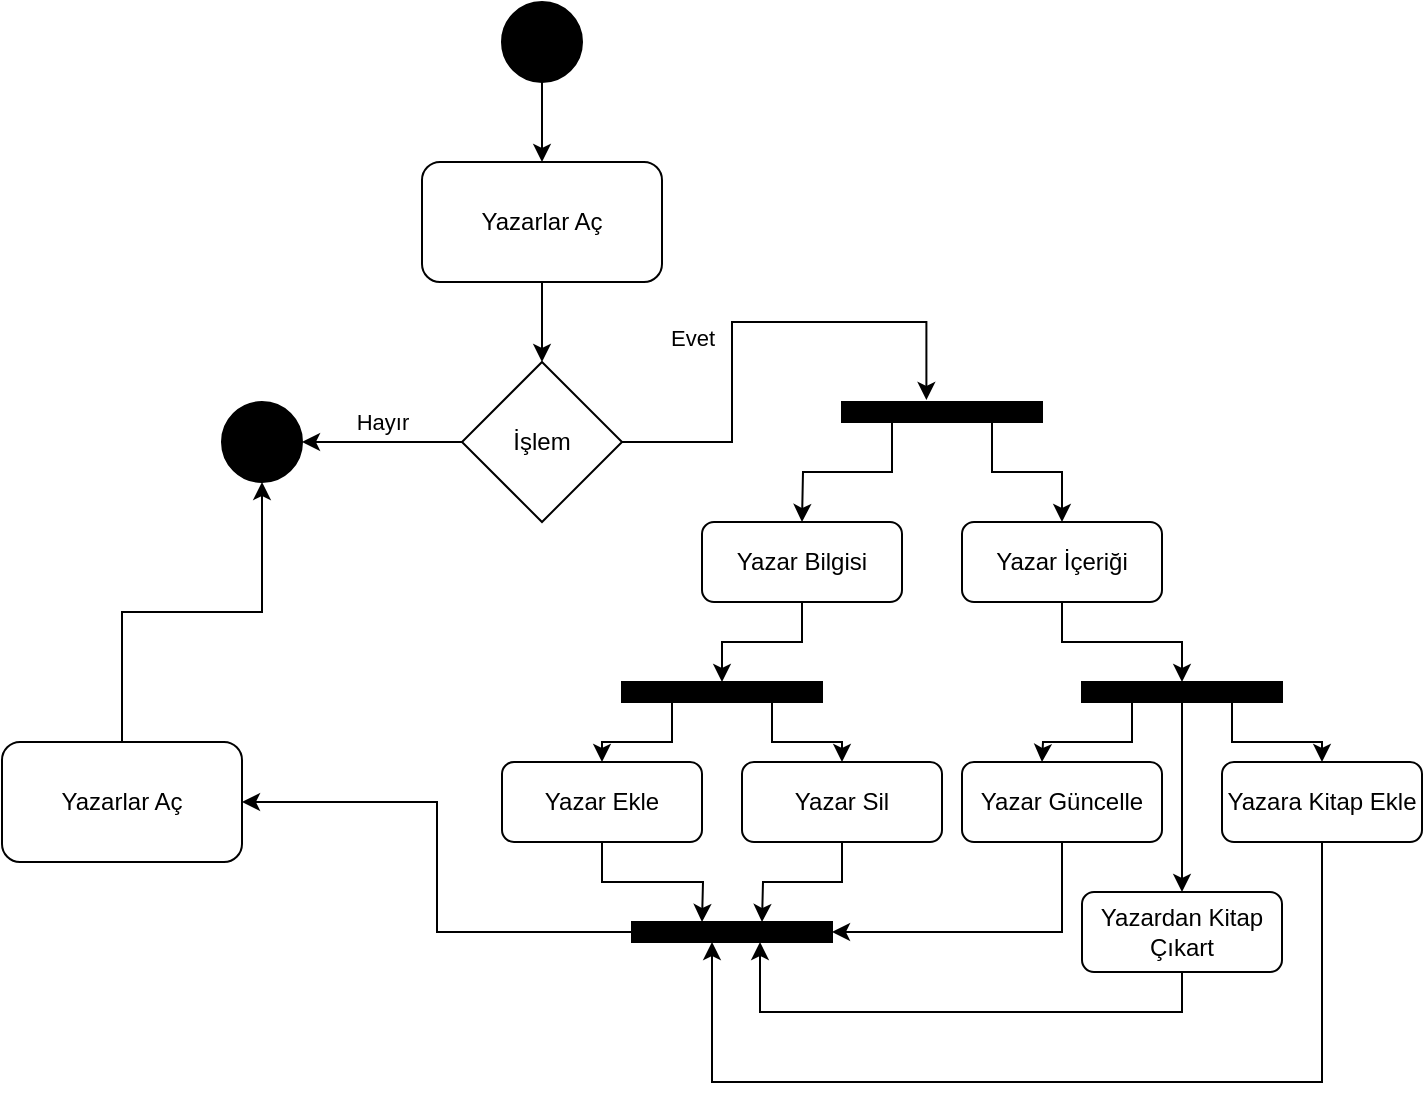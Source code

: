 <mxfile version="14.7.3" type="github">
  <diagram name="Page-1" id="0783ab3e-0a74-02c8-0abd-f7b4e66b4bec">
    <mxGraphModel dx="946" dy="645" grid="1" gridSize="10" guides="1" tooltips="1" connect="1" arrows="1" fold="1" page="1" pageScale="1" pageWidth="850" pageHeight="1100" background="none" math="0" shadow="0">
      <root>
        <mxCell id="0" />
        <mxCell id="1" parent="0" />
        <mxCell id="TJGfaBOr8FEHoOE4iaZq-2" style="edgeStyle=orthogonalEdgeStyle;rounded=0;orthogonalLoop=1;jettySize=auto;html=1;exitX=0.5;exitY=1;exitDx=0;exitDy=0;entryX=0.5;entryY=0;entryDx=0;entryDy=0;strokeColor=#000000;" edge="1" parent="1" source="60571a20871a0731-4" target="TJGfaBOr8FEHoOE4iaZq-1">
          <mxGeometry relative="1" as="geometry" />
        </mxCell>
        <mxCell id="60571a20871a0731-4" value="" style="ellipse;whiteSpace=wrap;html=1;rounded=0;shadow=0;comic=0;labelBackgroundColor=none;strokeWidth=1;fillColor=#000000;fontFamily=Verdana;fontSize=12;align=center;" parent="1" vertex="1">
          <mxGeometry x="360" y="30" width="40" height="40" as="geometry" />
        </mxCell>
        <mxCell id="TJGfaBOr8FEHoOE4iaZq-5" style="edgeStyle=orthogonalEdgeStyle;rounded=0;orthogonalLoop=1;jettySize=auto;html=1;exitX=0.5;exitY=1;exitDx=0;exitDy=0;strokeColor=#000000;" edge="1" parent="1" source="TJGfaBOr8FEHoOE4iaZq-1" target="TJGfaBOr8FEHoOE4iaZq-4">
          <mxGeometry relative="1" as="geometry" />
        </mxCell>
        <mxCell id="TJGfaBOr8FEHoOE4iaZq-1" value="Yazarlar Aç" style="rounded=1;whiteSpace=wrap;html=1;" vertex="1" parent="1">
          <mxGeometry x="320" y="110" width="120" height="60" as="geometry" />
        </mxCell>
        <mxCell id="TJGfaBOr8FEHoOE4iaZq-7" value="Evet" style="edgeStyle=orthogonalEdgeStyle;rounded=0;orthogonalLoop=1;jettySize=auto;html=1;exitX=1;exitY=0.5;exitDx=0;exitDy=0;strokeColor=#000000;entryX=0.422;entryY=-0.1;entryDx=0;entryDy=0;entryPerimeter=0;" edge="1" parent="1" source="TJGfaBOr8FEHoOE4iaZq-4" target="TJGfaBOr8FEHoOE4iaZq-8">
          <mxGeometry x="-0.143" y="20" relative="1" as="geometry">
            <mxPoint x="520" y="250" as="targetPoint" />
            <mxPoint as="offset" />
          </mxGeometry>
        </mxCell>
        <mxCell id="TJGfaBOr8FEHoOE4iaZq-10" value="Hayır" style="edgeStyle=orthogonalEdgeStyle;rounded=0;orthogonalLoop=1;jettySize=auto;html=1;exitX=0;exitY=0.5;exitDx=0;exitDy=0;strokeColor=#000000;entryX=1;entryY=0.5;entryDx=0;entryDy=0;" edge="1" parent="1" source="TJGfaBOr8FEHoOE4iaZq-4" target="TJGfaBOr8FEHoOE4iaZq-11">
          <mxGeometry y="-10" relative="1" as="geometry">
            <mxPoint x="280" y="250" as="targetPoint" />
            <mxPoint as="offset" />
          </mxGeometry>
        </mxCell>
        <mxCell id="TJGfaBOr8FEHoOE4iaZq-4" value="İşlem" style="rhombus;whiteSpace=wrap;html=1;" vertex="1" parent="1">
          <mxGeometry x="340" y="210" width="80" height="80" as="geometry" />
        </mxCell>
        <mxCell id="TJGfaBOr8FEHoOE4iaZq-13" style="edgeStyle=orthogonalEdgeStyle;rounded=0;orthogonalLoop=1;jettySize=auto;html=1;exitX=0.25;exitY=1;exitDx=0;exitDy=0;strokeColor=#000000;" edge="1" parent="1" source="TJGfaBOr8FEHoOE4iaZq-8">
          <mxGeometry relative="1" as="geometry">
            <mxPoint x="510" y="290" as="targetPoint" />
          </mxGeometry>
        </mxCell>
        <mxCell id="TJGfaBOr8FEHoOE4iaZq-16" style="edgeStyle=orthogonalEdgeStyle;rounded=0;orthogonalLoop=1;jettySize=auto;html=1;exitX=0.75;exitY=1;exitDx=0;exitDy=0;entryX=0.5;entryY=0;entryDx=0;entryDy=0;strokeColor=#000000;" edge="1" parent="1" source="TJGfaBOr8FEHoOE4iaZq-8" target="TJGfaBOr8FEHoOE4iaZq-15">
          <mxGeometry relative="1" as="geometry" />
        </mxCell>
        <mxCell id="TJGfaBOr8FEHoOE4iaZq-8" value="" style="whiteSpace=wrap;html=1;rounded=0;shadow=0;comic=0;labelBackgroundColor=none;strokeWidth=1;fontFamily=Verdana;fontSize=12;align=center;rotation=0;fillColor=#000000;" vertex="1" parent="1">
          <mxGeometry x="530" y="230" width="100" height="10" as="geometry" />
        </mxCell>
        <mxCell id="TJGfaBOr8FEHoOE4iaZq-11" value="" style="ellipse;whiteSpace=wrap;html=1;rounded=0;shadow=0;comic=0;labelBackgroundColor=none;strokeWidth=1;fillColor=#000000;fontFamily=Verdana;fontSize=12;align=center;" vertex="1" parent="1">
          <mxGeometry x="220" y="230" width="40" height="40" as="geometry" />
        </mxCell>
        <mxCell id="TJGfaBOr8FEHoOE4iaZq-18" style="edgeStyle=orthogonalEdgeStyle;rounded=0;orthogonalLoop=1;jettySize=auto;html=1;exitX=0.5;exitY=1;exitDx=0;exitDy=0;entryX=0.5;entryY=0;entryDx=0;entryDy=0;strokeColor=#000000;" edge="1" parent="1" source="TJGfaBOr8FEHoOE4iaZq-14" target="TJGfaBOr8FEHoOE4iaZq-17">
          <mxGeometry relative="1" as="geometry" />
        </mxCell>
        <mxCell id="TJGfaBOr8FEHoOE4iaZq-14" value="Yazar Bilgisi" style="rounded=1;whiteSpace=wrap;html=1;" vertex="1" parent="1">
          <mxGeometry x="460" y="290" width="100" height="40" as="geometry" />
        </mxCell>
        <mxCell id="TJGfaBOr8FEHoOE4iaZq-30" style="edgeStyle=orthogonalEdgeStyle;rounded=0;orthogonalLoop=1;jettySize=auto;html=1;exitX=0.5;exitY=1;exitDx=0;exitDy=0;entryX=0.5;entryY=0;entryDx=0;entryDy=0;strokeColor=#000000;" edge="1" parent="1" source="TJGfaBOr8FEHoOE4iaZq-15" target="TJGfaBOr8FEHoOE4iaZq-29">
          <mxGeometry relative="1" as="geometry" />
        </mxCell>
        <mxCell id="TJGfaBOr8FEHoOE4iaZq-15" value="Yazar İçeriği" style="rounded=1;whiteSpace=wrap;html=1;" vertex="1" parent="1">
          <mxGeometry x="590" y="290" width="100" height="40" as="geometry" />
        </mxCell>
        <mxCell id="TJGfaBOr8FEHoOE4iaZq-19" style="edgeStyle=orthogonalEdgeStyle;rounded=0;orthogonalLoop=1;jettySize=auto;html=1;exitX=0.25;exitY=1;exitDx=0;exitDy=0;strokeColor=#000000;entryX=0.5;entryY=0;entryDx=0;entryDy=0;" edge="1" parent="1" source="TJGfaBOr8FEHoOE4iaZq-17" target="TJGfaBOr8FEHoOE4iaZq-20">
          <mxGeometry relative="1" as="geometry">
            <mxPoint x="420" y="430" as="targetPoint" />
          </mxGeometry>
        </mxCell>
        <mxCell id="TJGfaBOr8FEHoOE4iaZq-22" style="edgeStyle=orthogonalEdgeStyle;rounded=0;orthogonalLoop=1;jettySize=auto;html=1;exitX=0.75;exitY=1;exitDx=0;exitDy=0;entryX=0.5;entryY=0;entryDx=0;entryDy=0;strokeColor=#000000;" edge="1" parent="1" source="TJGfaBOr8FEHoOE4iaZq-17" target="TJGfaBOr8FEHoOE4iaZq-21">
          <mxGeometry relative="1" as="geometry" />
        </mxCell>
        <mxCell id="TJGfaBOr8FEHoOE4iaZq-17" value="" style="whiteSpace=wrap;html=1;rounded=0;shadow=0;comic=0;labelBackgroundColor=none;strokeWidth=1;fontFamily=Verdana;fontSize=12;align=center;rotation=0;fillColor=#000000;" vertex="1" parent="1">
          <mxGeometry x="420" y="370" width="100" height="10" as="geometry" />
        </mxCell>
        <mxCell id="TJGfaBOr8FEHoOE4iaZq-24" style="edgeStyle=orthogonalEdgeStyle;rounded=0;orthogonalLoop=1;jettySize=auto;html=1;exitX=0.5;exitY=1;exitDx=0;exitDy=0;strokeColor=#000000;" edge="1" parent="1" source="TJGfaBOr8FEHoOE4iaZq-20">
          <mxGeometry relative="1" as="geometry">
            <mxPoint x="460" y="490" as="targetPoint" />
          </mxGeometry>
        </mxCell>
        <mxCell id="TJGfaBOr8FEHoOE4iaZq-20" value="Yazar Ekle" style="rounded=1;whiteSpace=wrap;html=1;" vertex="1" parent="1">
          <mxGeometry x="360" y="410" width="100" height="40" as="geometry" />
        </mxCell>
        <mxCell id="TJGfaBOr8FEHoOE4iaZq-23" style="edgeStyle=orthogonalEdgeStyle;rounded=0;orthogonalLoop=1;jettySize=auto;html=1;exitX=0.5;exitY=1;exitDx=0;exitDy=0;strokeColor=#000000;" edge="1" parent="1" source="TJGfaBOr8FEHoOE4iaZq-21">
          <mxGeometry relative="1" as="geometry">
            <mxPoint x="490" y="490" as="targetPoint" />
          </mxGeometry>
        </mxCell>
        <mxCell id="TJGfaBOr8FEHoOE4iaZq-21" value="Yazar Sil" style="rounded=1;whiteSpace=wrap;html=1;" vertex="1" parent="1">
          <mxGeometry x="480" y="410" width="100" height="40" as="geometry" />
        </mxCell>
        <mxCell id="TJGfaBOr8FEHoOE4iaZq-26" style="edgeStyle=orthogonalEdgeStyle;rounded=0;orthogonalLoop=1;jettySize=auto;html=1;strokeColor=#000000;entryX=1;entryY=0.5;entryDx=0;entryDy=0;" edge="1" parent="1" source="TJGfaBOr8FEHoOE4iaZq-25" target="TJGfaBOr8FEHoOE4iaZq-27">
          <mxGeometry relative="1" as="geometry">
            <mxPoint x="260" y="430" as="targetPoint" />
          </mxGeometry>
        </mxCell>
        <mxCell id="TJGfaBOr8FEHoOE4iaZq-25" value="" style="whiteSpace=wrap;html=1;rounded=0;shadow=0;comic=0;labelBackgroundColor=none;strokeWidth=1;fontFamily=Verdana;fontSize=12;align=center;rotation=0;fillColor=#000000;" vertex="1" parent="1">
          <mxGeometry x="425" y="490" width="100" height="10" as="geometry" />
        </mxCell>
        <mxCell id="TJGfaBOr8FEHoOE4iaZq-28" style="edgeStyle=orthogonalEdgeStyle;rounded=0;orthogonalLoop=1;jettySize=auto;html=1;strokeColor=#000000;" edge="1" parent="1" source="TJGfaBOr8FEHoOE4iaZq-27" target="TJGfaBOr8FEHoOE4iaZq-11">
          <mxGeometry relative="1" as="geometry" />
        </mxCell>
        <mxCell id="TJGfaBOr8FEHoOE4iaZq-27" value="Yazarlar Aç" style="rounded=1;whiteSpace=wrap;html=1;" vertex="1" parent="1">
          <mxGeometry x="110" y="400" width="120" height="60" as="geometry" />
        </mxCell>
        <mxCell id="TJGfaBOr8FEHoOE4iaZq-31" style="edgeStyle=orthogonalEdgeStyle;rounded=0;orthogonalLoop=1;jettySize=auto;html=1;exitX=0.25;exitY=1;exitDx=0;exitDy=0;strokeColor=#000000;" edge="1" parent="1" source="TJGfaBOr8FEHoOE4iaZq-29">
          <mxGeometry relative="1" as="geometry">
            <mxPoint x="630" y="410" as="targetPoint" />
          </mxGeometry>
        </mxCell>
        <mxCell id="TJGfaBOr8FEHoOE4iaZq-34" style="edgeStyle=orthogonalEdgeStyle;rounded=0;orthogonalLoop=1;jettySize=auto;html=1;exitX=0.75;exitY=1;exitDx=0;exitDy=0;entryX=0.5;entryY=0;entryDx=0;entryDy=0;strokeColor=#000000;" edge="1" parent="1" source="TJGfaBOr8FEHoOE4iaZq-29" target="TJGfaBOr8FEHoOE4iaZq-33">
          <mxGeometry relative="1" as="geometry" />
        </mxCell>
        <mxCell id="TJGfaBOr8FEHoOE4iaZq-36" style="edgeStyle=orthogonalEdgeStyle;rounded=0;orthogonalLoop=1;jettySize=auto;html=1;exitX=0.5;exitY=1;exitDx=0;exitDy=0;entryX=0.5;entryY=0;entryDx=0;entryDy=0;strokeColor=#000000;" edge="1" parent="1" source="TJGfaBOr8FEHoOE4iaZq-29" target="TJGfaBOr8FEHoOE4iaZq-35">
          <mxGeometry relative="1" as="geometry" />
        </mxCell>
        <mxCell id="TJGfaBOr8FEHoOE4iaZq-29" value="" style="whiteSpace=wrap;html=1;rounded=0;shadow=0;comic=0;labelBackgroundColor=none;strokeWidth=1;fontFamily=Verdana;fontSize=12;align=center;rotation=0;fillColor=#000000;" vertex="1" parent="1">
          <mxGeometry x="650" y="370" width="100" height="10" as="geometry" />
        </mxCell>
        <mxCell id="TJGfaBOr8FEHoOE4iaZq-38" style="edgeStyle=orthogonalEdgeStyle;rounded=0;orthogonalLoop=1;jettySize=auto;html=1;exitX=0.5;exitY=1;exitDx=0;exitDy=0;entryX=1;entryY=0.5;entryDx=0;entryDy=0;strokeColor=#000000;" edge="1" parent="1" source="TJGfaBOr8FEHoOE4iaZq-32" target="TJGfaBOr8FEHoOE4iaZq-25">
          <mxGeometry relative="1" as="geometry" />
        </mxCell>
        <mxCell id="TJGfaBOr8FEHoOE4iaZq-32" value="Yazar Güncelle" style="rounded=1;whiteSpace=wrap;html=1;" vertex="1" parent="1">
          <mxGeometry x="590" y="410" width="100" height="40" as="geometry" />
        </mxCell>
        <mxCell id="TJGfaBOr8FEHoOE4iaZq-39" style="edgeStyle=orthogonalEdgeStyle;rounded=0;orthogonalLoop=1;jettySize=auto;html=1;exitX=0.5;exitY=1;exitDx=0;exitDy=0;entryX=0.4;entryY=1;entryDx=0;entryDy=0;entryPerimeter=0;strokeColor=#000000;" edge="1" parent="1" source="TJGfaBOr8FEHoOE4iaZq-33" target="TJGfaBOr8FEHoOE4iaZq-25">
          <mxGeometry relative="1" as="geometry">
            <Array as="points">
              <mxPoint x="770" y="570" />
              <mxPoint x="465" y="570" />
            </Array>
          </mxGeometry>
        </mxCell>
        <mxCell id="TJGfaBOr8FEHoOE4iaZq-33" value="Yazara Kitap Ekle" style="rounded=1;whiteSpace=wrap;html=1;" vertex="1" parent="1">
          <mxGeometry x="720" y="410" width="100" height="40" as="geometry" />
        </mxCell>
        <mxCell id="TJGfaBOr8FEHoOE4iaZq-40" style="edgeStyle=orthogonalEdgeStyle;rounded=0;orthogonalLoop=1;jettySize=auto;html=1;exitX=0.5;exitY=1;exitDx=0;exitDy=0;entryX=0.64;entryY=1;entryDx=0;entryDy=0;entryPerimeter=0;strokeColor=#000000;" edge="1" parent="1" source="TJGfaBOr8FEHoOE4iaZq-35" target="TJGfaBOr8FEHoOE4iaZq-25">
          <mxGeometry relative="1" as="geometry" />
        </mxCell>
        <mxCell id="TJGfaBOr8FEHoOE4iaZq-35" value="Yazardan Kitap Çıkart" style="rounded=1;whiteSpace=wrap;html=1;" vertex="1" parent="1">
          <mxGeometry x="650" y="475" width="100" height="40" as="geometry" />
        </mxCell>
      </root>
    </mxGraphModel>
  </diagram>
</mxfile>
